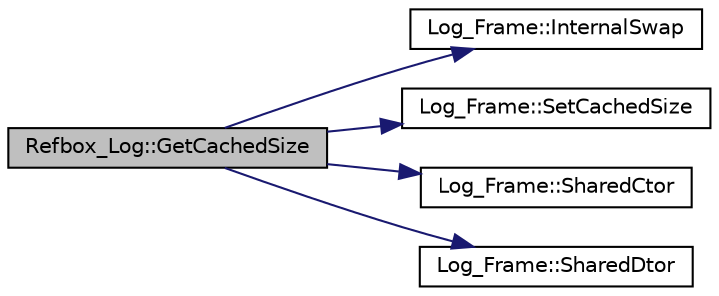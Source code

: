 digraph "Refbox_Log::GetCachedSize"
{
 // INTERACTIVE_SVG=YES
  edge [fontname="Helvetica",fontsize="10",labelfontname="Helvetica",labelfontsize="10"];
  node [fontname="Helvetica",fontsize="10",shape=record];
  rankdir="LR";
  Node1 [label="Refbox_Log::GetCachedSize",height=0.2,width=0.4,color="black", fillcolor="grey75", style="filled", fontcolor="black"];
  Node1 -> Node2 [color="midnightblue",fontsize="10",style="solid",fontname="Helvetica"];
  Node2 [label="Log_Frame::InternalSwap",height=0.2,width=0.4,color="black", fillcolor="white", style="filled",URL="$da/d8c/class_log___frame.html#ac3cc44d9fcb64501c38c563cf5b5802e"];
  Node1 -> Node3 [color="midnightblue",fontsize="10",style="solid",fontname="Helvetica"];
  Node3 [label="Log_Frame::SetCachedSize",height=0.2,width=0.4,color="black", fillcolor="white", style="filled",URL="$da/d8c/class_log___frame.html#a903bd5f8aa71563e9a2a2b1817b4113a"];
  Node1 -> Node4 [color="midnightblue",fontsize="10",style="solid",fontname="Helvetica"];
  Node4 [label="Log_Frame::SharedCtor",height=0.2,width=0.4,color="black", fillcolor="white", style="filled",URL="$da/d8c/class_log___frame.html#ae8bdb3535e7b3ffead49d54e9f1243a0"];
  Node1 -> Node5 [color="midnightblue",fontsize="10",style="solid",fontname="Helvetica"];
  Node5 [label="Log_Frame::SharedDtor",height=0.2,width=0.4,color="black", fillcolor="white", style="filled",URL="$da/d8c/class_log___frame.html#a42ef90a877253e68b820eaea8f9c43e8"];
}
